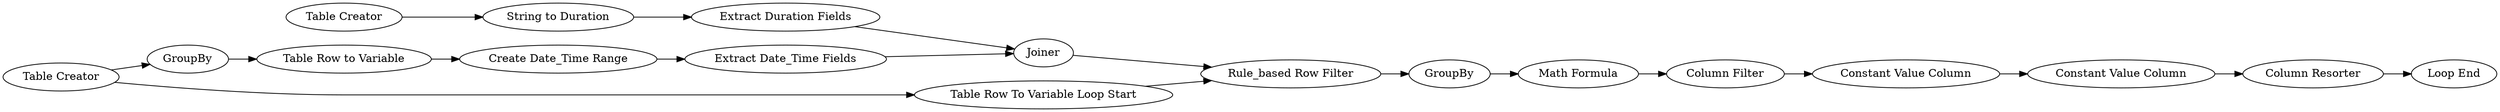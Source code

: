 digraph {
	68 -> 69
	86 -> 74
	76 -> 77
	80 -> 66
	75 -> 88
	81 -> 74
	69 -> 86
	77 -> 90
	66 -> 82
	74 -> 75
	84 -> 87
	88 -> 89
	89 -> 76
	83 -> 84
	90 -> 78
	87 -> 86
	80 -> 81
	82 -> 68
	86 [label=Joiner]
	90 [label="Column Resorter"]
	66 [label=GroupBy]
	84 [label="String to Duration"]
	82 [label="Table Row to Variable"]
	68 [label="Create Date_Time Range"]
	69 [label="Extract Date_Time Fields"]
	87 [label="Extract Duration Fields"]
	89 [label="Column Filter"]
	78 [label="Loop End"]
	88 [label="Math Formula"]
	76 [label="Constant Value Column"]
	74 [label="Rule_based Row Filter"]
	77 [label="Constant Value Column"]
	80 [label="Table Creator"]
	83 [label="Table Creator"]
	75 [label=GroupBy]
	81 [label="Table Row To Variable Loop Start"]
	rankdir=LR
}
